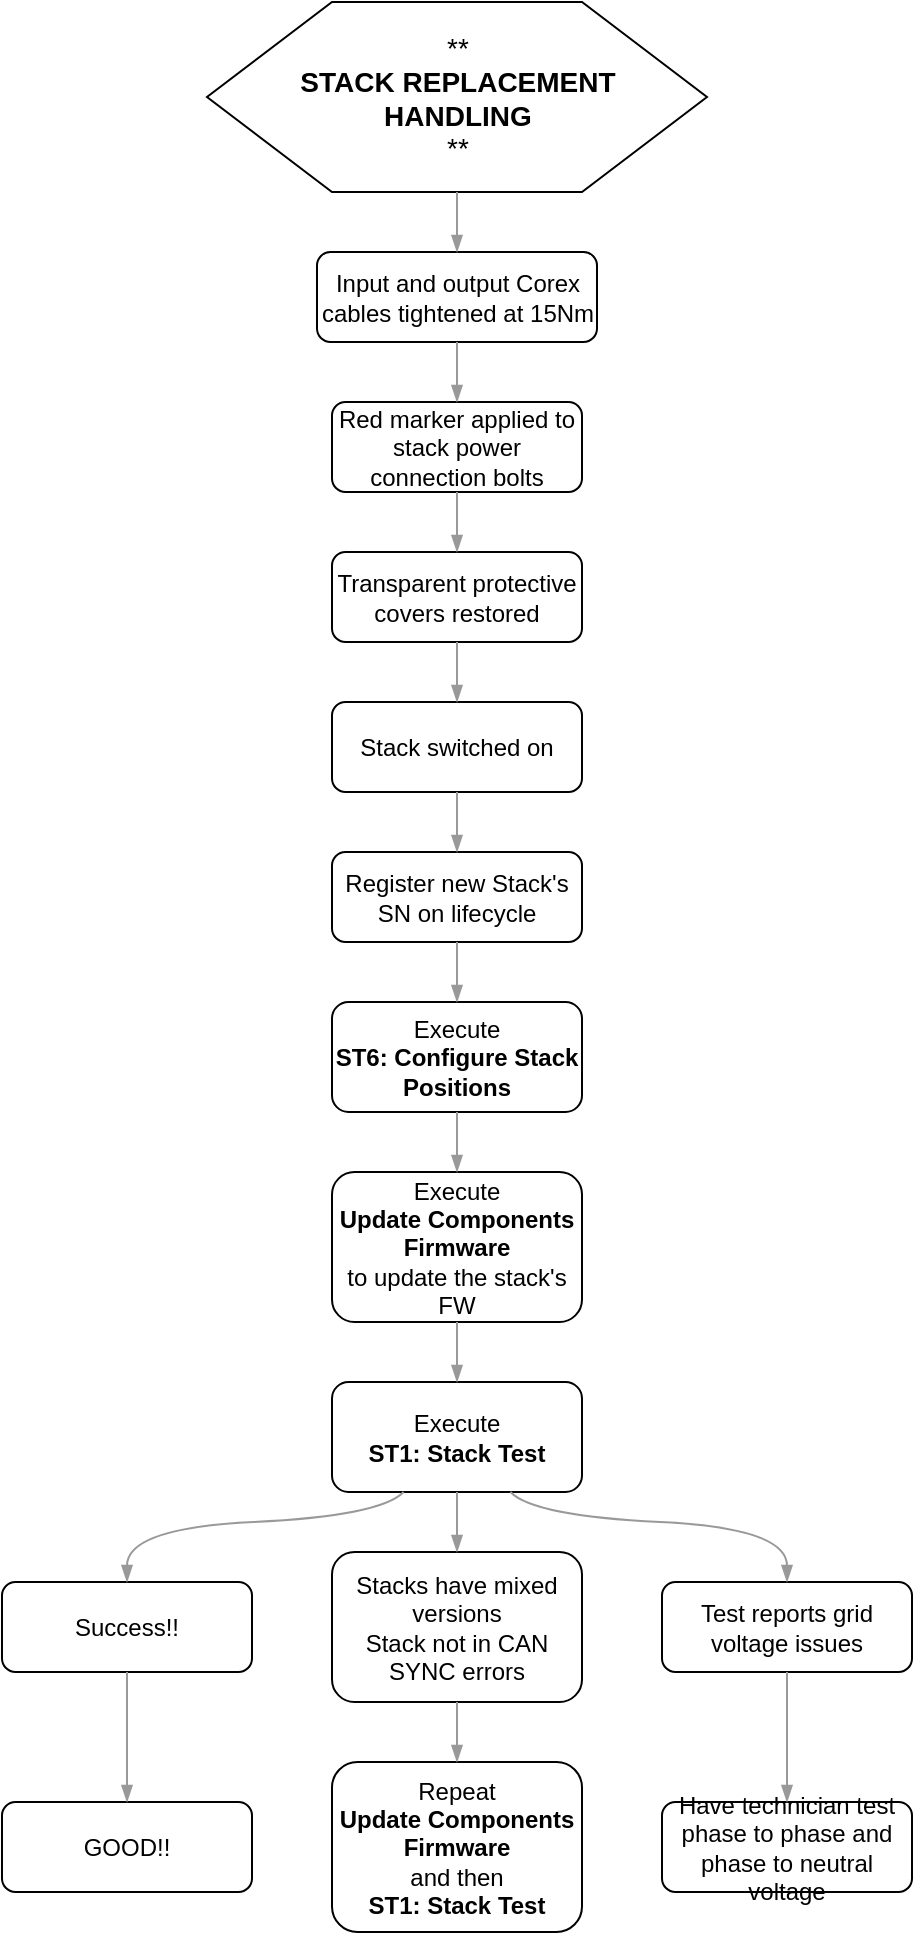 <mxfile version="27.1.6">
  <diagram name="Pagina-1" id="UaNkxEnIw2f4sNMR2VHh">
    <mxGraphModel dx="2377" dy="1238" grid="1" gridSize="10" guides="1" tooltips="1" connect="1" arrows="1" fold="1" page="1" pageScale="1" pageWidth="827" pageHeight="1169" math="0" shadow="0">
      <root>
        <mxCell id="0" />
        <mxCell id="1" parent="0" />
        <UserObject label="%step%" step="**&lt;BR&gt;&lt;b&gt;STACK REPLACEMENT&lt;BR&gt;HANDLING&lt;/b&gt;&lt;BR&gt;**" shapeType="titleText" width="250" link="" placeholders="1" id="O4qrvx7rD5n2ogxMP4Dq-667">
          <mxCell style="whiteSpace=wrap;shape=hexagon;fillColor=#ffffff;strokeColor=#000000;perimeter=hexagonPerimeter;fontSize=14;html=1;" vertex="1" parent="1">
            <mxGeometry x="288.5" y="102" width="250" height="95" as="geometry" />
          </mxCell>
        </UserObject>
        <UserObject label="%step%" step="Input and output Corex cables tightened at 15Nm" shapeType="instruction" width="140" link="" placeholders="1" id="O4qrvx7rD5n2ogxMP4Dq-668">
          <mxCell style="whiteSpace=wrap;rounded=1;fillColor=#ffffff;strokeColor=#000000;perimetre=rectanglePerimetre;html=1;" vertex="1" parent="1">
            <mxGeometry x="343.5" y="227" width="140" height="45" as="geometry" />
          </mxCell>
        </UserObject>
        <UserObject label="%step%" step="Red marker applied to stack power connection bolts" shapeType="instruction" width="125" link="" placeholders="1" id="O4qrvx7rD5n2ogxMP4Dq-669">
          <mxCell style="whiteSpace=wrap;rounded=1;fillColor=#ffffff;strokeColor=#000000;perimetre=rectanglePerimetre;html=1;" vertex="1" parent="1">
            <mxGeometry x="351" y="302" width="125" height="45" as="geometry" />
          </mxCell>
        </UserObject>
        <UserObject label="%step%" step="Transparent protective covers restored" shapeType="instruction" width="125" link="" placeholders="1" id="O4qrvx7rD5n2ogxMP4Dq-670">
          <mxCell style="whiteSpace=wrap;rounded=1;fillColor=#ffffff;strokeColor=#000000;perimetre=rectanglePerimetre;html=1;" vertex="1" parent="1">
            <mxGeometry x="351" y="377" width="125" height="45" as="geometry" />
          </mxCell>
        </UserObject>
        <UserObject label="%step%" step="Stack switched on" shapeType="instruction" width="125" link="" placeholders="1" id="O4qrvx7rD5n2ogxMP4Dq-671">
          <mxCell style="whiteSpace=wrap;rounded=1;fillColor=#ffffff;strokeColor=#000000;perimetre=rectanglePerimetre;html=1;" vertex="1" parent="1">
            <mxGeometry x="351" y="452" width="125" height="45" as="geometry" />
          </mxCell>
        </UserObject>
        <UserObject label="%step%" step="Register new Stack&#39;s SN on lifecycle" shapeType="instruction" width="125" link="" placeholders="1" id="O4qrvx7rD5n2ogxMP4Dq-672">
          <mxCell style="whiteSpace=wrap;rounded=1;fillColor=#ffffff;strokeColor=#000000;perimetre=rectanglePerimetre;html=1;" vertex="1" parent="1">
            <mxGeometry x="351" y="527" width="125" height="45" as="geometry" />
          </mxCell>
        </UserObject>
        <UserObject label="%step%" step="Execute &lt;BR&gt;&lt;b&gt;ST6: Configure Stack Positions&lt;/b&gt;&lt;/BR&gt;" shapeType="instruction" width="125" link="" placeholders="1" id="O4qrvx7rD5n2ogxMP4Dq-673">
          <mxCell style="whiteSpace=wrap;rounded=1;fillColor=#ffffff;strokeColor=#000000;perimetre=rectanglePerimetre;html=1;" vertex="1" parent="1">
            <mxGeometry x="351" y="602" width="125" height="55" as="geometry" />
          </mxCell>
        </UserObject>
        <UserObject label="%step%" step="Execute &lt;BR&gt;&lt;b&gt; Update Components Firmware &lt;/b&gt;&lt;/BR&gt; to update the stack&#39;s FW" shapeType="instruction" width="125" link="" placeholders="1" id="O4qrvx7rD5n2ogxMP4Dq-674">
          <mxCell style="whiteSpace=wrap;rounded=1;fillColor=#ffffff;strokeColor=#000000;perimetre=rectanglePerimetre;html=1;" vertex="1" parent="1">
            <mxGeometry x="351" y="687" width="125" height="75" as="geometry" />
          </mxCell>
        </UserObject>
        <UserObject label="%step%" step="Execute &lt;BR&gt;&lt;b&gt;ST1: Stack Test&lt;/b&gt;&lt;/BR&gt;" shapeType="instruction" width="125" link="" placeholders="1" id="O4qrvx7rD5n2ogxMP4Dq-675">
          <mxCell style="whiteSpace=wrap;rounded=1;fillColor=#ffffff;strokeColor=#000000;perimetre=rectanglePerimetre;html=1;" vertex="1" parent="1">
            <mxGeometry x="351" y="792" width="125" height="55" as="geometry" />
          </mxCell>
        </UserObject>
        <UserObject label="%step%" step="Success!!" shapeType="instruction" width="125" link="" placeholders="1" id="O4qrvx7rD5n2ogxMP4Dq-676">
          <mxCell style="whiteSpace=wrap;rounded=1;fillColor=#ffffff;strokeColor=#000000;perimetre=rectanglePerimetre;html=1;" vertex="1" parent="1">
            <mxGeometry x="186" y="892" width="125" height="45" as="geometry" />
          </mxCell>
        </UserObject>
        <UserObject label="%step%" step="Stacks have mixed versions&lt;BR&gt;Stack not in CAN&lt;BR&gt;SYNC errors" shapeType="instruction" width="125" link="" placeholders="1" id="O4qrvx7rD5n2ogxMP4Dq-677">
          <mxCell style="whiteSpace=wrap;rounded=1;fillColor=#ffffff;strokeColor=#000000;perimetre=rectanglePerimetre;html=1;" vertex="1" parent="1">
            <mxGeometry x="351" y="877" width="125" height="75" as="geometry" />
          </mxCell>
        </UserObject>
        <UserObject label="%step%" step="Test reports grid voltage issues" shapeType="instruction" width="125" link="" placeholders="1" id="O4qrvx7rD5n2ogxMP4Dq-678">
          <mxCell style="whiteSpace=wrap;rounded=1;fillColor=#ffffff;strokeColor=#000000;perimetre=rectanglePerimetre;html=1;" vertex="1" parent="1">
            <mxGeometry x="516" y="892" width="125" height="45" as="geometry" />
          </mxCell>
        </UserObject>
        <UserObject label="%step%" step="Repeat &lt;BR&gt;&lt;b&gt; Update Components Firmware &lt;/b&gt;&lt;/BR&gt; and then &lt;BR&gt;&lt;b&gt;ST1: Stack Test&lt;/b&gt;&lt;/BR&gt;" shapeType="instruction" width="125" link="" placeholders="1" id="O4qrvx7rD5n2ogxMP4Dq-679">
          <mxCell style="whiteSpace=wrap;rounded=1;fillColor=#ffffff;strokeColor=#000000;perimetre=rectanglePerimetre;html=1;" vertex="1" parent="1">
            <mxGeometry x="351" y="982" width="125" height="85" as="geometry" />
          </mxCell>
        </UserObject>
        <UserObject label="%step%" step="Have technician test phase to phase and phase to neutral voltage" shapeType="instruction" width="125" link="" placeholders="1" id="O4qrvx7rD5n2ogxMP4Dq-680">
          <mxCell style="whiteSpace=wrap;rounded=1;fillColor=#ffffff;strokeColor=#000000;perimetre=rectanglePerimetre;html=1;" vertex="1" parent="1">
            <mxGeometry x="516" y="1002" width="125" height="45" as="geometry" />
          </mxCell>
        </UserObject>
        <UserObject label="%step%" step="GOOD!!" shapeType="instruction" width="125" link="" placeholders="1" id="O4qrvx7rD5n2ogxMP4Dq-681">
          <mxCell style="whiteSpace=wrap;rounded=1;fillColor=#ffffff;strokeColor=#000000;perimetre=rectanglePerimetre;html=1;" vertex="1" parent="1">
            <mxGeometry x="186" y="1002" width="125" height="45" as="geometry" />
          </mxCell>
        </UserObject>
        <mxCell id="O4qrvx7rD5n2ogxMP4Dq-682" value="" style="curved=1;endArrow=blockThin;startArrow=none;strokeColor=#999999;endFill=1;" edge="1" parent="1" source="O4qrvx7rD5n2ogxMP4Dq-667" target="O4qrvx7rD5n2ogxMP4Dq-668">
          <mxGeometry relative="1" as="geometry">
            <Array as="points">
              <mxPoint x="413.5" y="209" />
              <mxPoint x="413.5" y="215" />
            </Array>
          </mxGeometry>
        </mxCell>
        <mxCell id="O4qrvx7rD5n2ogxMP4Dq-683" value="" style="curved=1;endArrow=blockThin;startArrow=none;strokeColor=#999999;endFill=1;" edge="1" parent="1" source="O4qrvx7rD5n2ogxMP4Dq-668" target="O4qrvx7rD5n2ogxMP4Dq-669">
          <mxGeometry relative="1" as="geometry">
            <Array as="points">
              <mxPoint x="413.5" y="284" />
              <mxPoint x="413.5" y="290" />
            </Array>
          </mxGeometry>
        </mxCell>
        <mxCell id="O4qrvx7rD5n2ogxMP4Dq-684" value="" style="curved=1;endArrow=blockThin;startArrow=none;strokeColor=#999999;endFill=1;" edge="1" parent="1" source="O4qrvx7rD5n2ogxMP4Dq-669" target="O4qrvx7rD5n2ogxMP4Dq-670">
          <mxGeometry relative="1" as="geometry">
            <Array as="points">
              <mxPoint x="413.5" y="359" />
              <mxPoint x="413.5" y="365" />
            </Array>
          </mxGeometry>
        </mxCell>
        <mxCell id="O4qrvx7rD5n2ogxMP4Dq-685" value="" style="curved=1;endArrow=blockThin;startArrow=none;strokeColor=#999999;endFill=1;" edge="1" parent="1" source="O4qrvx7rD5n2ogxMP4Dq-670" target="O4qrvx7rD5n2ogxMP4Dq-671">
          <mxGeometry relative="1" as="geometry">
            <Array as="points">
              <mxPoint x="413.5" y="434" />
              <mxPoint x="413.5" y="440" />
            </Array>
          </mxGeometry>
        </mxCell>
        <mxCell id="O4qrvx7rD5n2ogxMP4Dq-686" value="" style="curved=1;endArrow=blockThin;startArrow=none;strokeColor=#999999;endFill=1;" edge="1" parent="1" source="O4qrvx7rD5n2ogxMP4Dq-671" target="O4qrvx7rD5n2ogxMP4Dq-672">
          <mxGeometry relative="1" as="geometry">
            <Array as="points">
              <mxPoint x="413.5" y="509" />
              <mxPoint x="413.5" y="515" />
            </Array>
          </mxGeometry>
        </mxCell>
        <mxCell id="O4qrvx7rD5n2ogxMP4Dq-687" value="" style="curved=1;endArrow=blockThin;startArrow=none;strokeColor=#999999;endFill=1;" edge="1" parent="1" source="O4qrvx7rD5n2ogxMP4Dq-672" target="O4qrvx7rD5n2ogxMP4Dq-673">
          <mxGeometry relative="1" as="geometry">
            <Array as="points">
              <mxPoint x="413.5" y="584" />
              <mxPoint x="413.5" y="590" />
            </Array>
          </mxGeometry>
        </mxCell>
        <mxCell id="O4qrvx7rD5n2ogxMP4Dq-688" value="" style="curved=1;endArrow=blockThin;startArrow=none;strokeColor=#999999;endFill=1;" edge="1" parent="1" source="O4qrvx7rD5n2ogxMP4Dq-673" target="O4qrvx7rD5n2ogxMP4Dq-674">
          <mxGeometry relative="1" as="geometry">
            <Array as="points">
              <mxPoint x="413.5" y="669" />
              <mxPoint x="413.5" y="675" />
            </Array>
          </mxGeometry>
        </mxCell>
        <mxCell id="O4qrvx7rD5n2ogxMP4Dq-689" value="" style="curved=1;endArrow=blockThin;startArrow=none;strokeColor=#999999;endFill=1;" edge="1" parent="1" source="O4qrvx7rD5n2ogxMP4Dq-674" target="O4qrvx7rD5n2ogxMP4Dq-675">
          <mxGeometry relative="1" as="geometry">
            <Array as="points">
              <mxPoint x="413.5" y="774" />
              <mxPoint x="413.5" y="780" />
            </Array>
          </mxGeometry>
        </mxCell>
        <mxCell id="O4qrvx7rD5n2ogxMP4Dq-690" value="" style="curved=1;endArrow=blockThin;startArrow=none;strokeColor=#999999;endFill=1;" edge="1" parent="1" source="O4qrvx7rD5n2ogxMP4Dq-675" target="O4qrvx7rD5n2ogxMP4Dq-676">
          <mxGeometry relative="1" as="geometry">
            <Array as="points">
              <mxPoint x="375.167" y="859" />
              <mxPoint x="248.5" y="865" />
            </Array>
          </mxGeometry>
        </mxCell>
        <mxCell id="O4qrvx7rD5n2ogxMP4Dq-691" value="" style="curved=1;endArrow=blockThin;startArrow=none;strokeColor=#999999;endFill=1;" edge="1" parent="1" source="O4qrvx7rD5n2ogxMP4Dq-675" target="O4qrvx7rD5n2ogxMP4Dq-677">
          <mxGeometry relative="1" as="geometry">
            <Array as="points">
              <mxPoint x="413.5" y="861" />
              <mxPoint x="413.5" y="865" />
            </Array>
          </mxGeometry>
        </mxCell>
        <mxCell id="O4qrvx7rD5n2ogxMP4Dq-692" value="" style="curved=1;endArrow=blockThin;startArrow=none;strokeColor=#999999;endFill=1;" edge="1" parent="1" source="O4qrvx7rD5n2ogxMP4Dq-675" target="O4qrvx7rD5n2ogxMP4Dq-678">
          <mxGeometry relative="1" as="geometry">
            <Array as="points">
              <mxPoint x="451.833" y="859" />
              <mxPoint x="578.5" y="865" />
            </Array>
          </mxGeometry>
        </mxCell>
        <mxCell id="O4qrvx7rD5n2ogxMP4Dq-693" value="" style="curved=1;endArrow=blockThin;startArrow=none;strokeColor=#999999;endFill=1;" edge="1" parent="1" source="O4qrvx7rD5n2ogxMP4Dq-677" target="O4qrvx7rD5n2ogxMP4Dq-679">
          <mxGeometry relative="1" as="geometry">
            <Array as="points">
              <mxPoint x="413.5" y="964" />
              <mxPoint x="413.5" y="970" />
            </Array>
          </mxGeometry>
        </mxCell>
        <mxCell id="O4qrvx7rD5n2ogxMP4Dq-694" value="" style="curved=1;endArrow=blockThin;startArrow=none;strokeColor=#999999;endFill=1;" edge="1" parent="1" source="O4qrvx7rD5n2ogxMP4Dq-678" target="O4qrvx7rD5n2ogxMP4Dq-680">
          <mxGeometry relative="1" as="geometry">
            <Array as="points">
              <mxPoint x="578.5" y="964" />
              <mxPoint x="578.5" y="970" />
            </Array>
          </mxGeometry>
        </mxCell>
        <mxCell id="O4qrvx7rD5n2ogxMP4Dq-695" value="" style="curved=1;endArrow=blockThin;startArrow=none;strokeColor=#999999;endFill=1;" edge="1" parent="1" source="O4qrvx7rD5n2ogxMP4Dq-676" target="O4qrvx7rD5n2ogxMP4Dq-681">
          <mxGeometry relative="1" as="geometry">
            <Array as="points">
              <mxPoint x="248.5" y="964" />
              <mxPoint x="248.5" y="970" />
            </Array>
          </mxGeometry>
        </mxCell>
      </root>
    </mxGraphModel>
  </diagram>
</mxfile>
